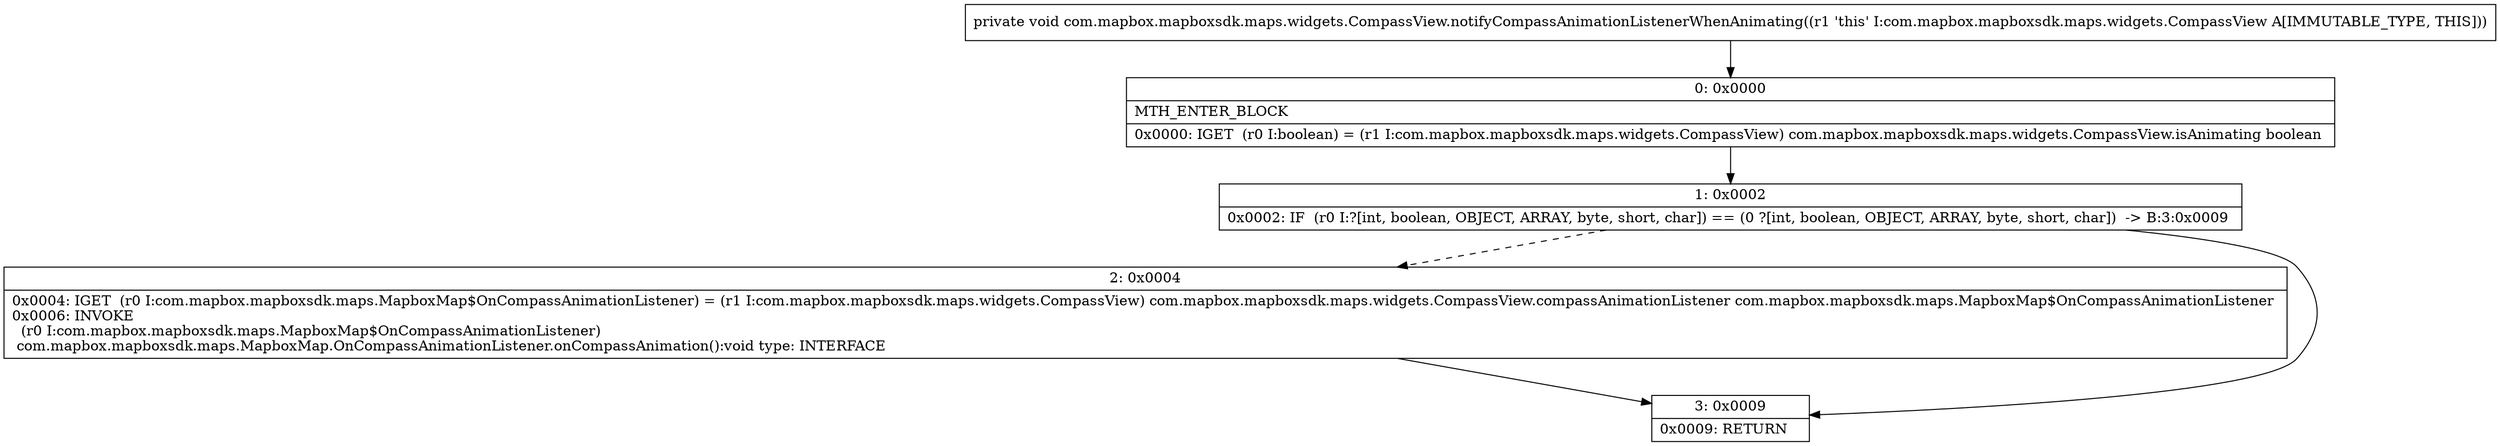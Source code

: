 digraph "CFG forcom.mapbox.mapboxsdk.maps.widgets.CompassView.notifyCompassAnimationListenerWhenAnimating()V" {
Node_0 [shape=record,label="{0\:\ 0x0000|MTH_ENTER_BLOCK\l|0x0000: IGET  (r0 I:boolean) = (r1 I:com.mapbox.mapboxsdk.maps.widgets.CompassView) com.mapbox.mapboxsdk.maps.widgets.CompassView.isAnimating boolean \l}"];
Node_1 [shape=record,label="{1\:\ 0x0002|0x0002: IF  (r0 I:?[int, boolean, OBJECT, ARRAY, byte, short, char]) == (0 ?[int, boolean, OBJECT, ARRAY, byte, short, char])  \-\> B:3:0x0009 \l}"];
Node_2 [shape=record,label="{2\:\ 0x0004|0x0004: IGET  (r0 I:com.mapbox.mapboxsdk.maps.MapboxMap$OnCompassAnimationListener) = (r1 I:com.mapbox.mapboxsdk.maps.widgets.CompassView) com.mapbox.mapboxsdk.maps.widgets.CompassView.compassAnimationListener com.mapbox.mapboxsdk.maps.MapboxMap$OnCompassAnimationListener \l0x0006: INVOKE  \l  (r0 I:com.mapbox.mapboxsdk.maps.MapboxMap$OnCompassAnimationListener)\l com.mapbox.mapboxsdk.maps.MapboxMap.OnCompassAnimationListener.onCompassAnimation():void type: INTERFACE \l}"];
Node_3 [shape=record,label="{3\:\ 0x0009|0x0009: RETURN   \l}"];
MethodNode[shape=record,label="{private void com.mapbox.mapboxsdk.maps.widgets.CompassView.notifyCompassAnimationListenerWhenAnimating((r1 'this' I:com.mapbox.mapboxsdk.maps.widgets.CompassView A[IMMUTABLE_TYPE, THIS])) }"];
MethodNode -> Node_0;
Node_0 -> Node_1;
Node_1 -> Node_2[style=dashed];
Node_1 -> Node_3;
Node_2 -> Node_3;
}

